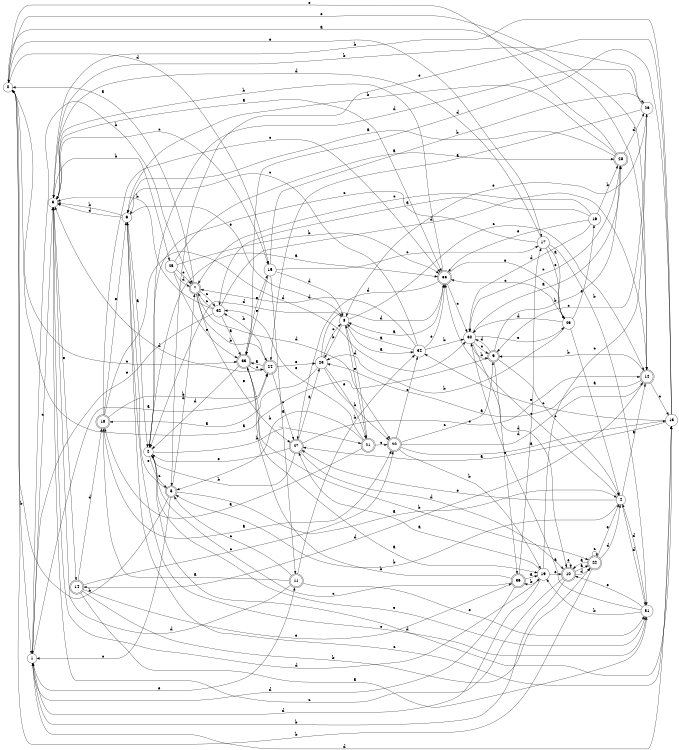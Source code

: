 digraph n30_3 {
__start0 [label="" shape="none"];

rankdir=LR;
size="8,5";

s0 [style="filled", color="black", fillcolor="white" shape="circle", label="0"];
s1 [style="filled", color="black", fillcolor="white" shape="circle", label="1"];
s2 [style="filled", color="black", fillcolor="white" shape="circle", label="2"];
s3 [style="filled", color="black", fillcolor="white" shape="circle", label="3"];
s4 [style="filled", color="black", fillcolor="white" shape="circle", label="4"];
s5 [style="rounded,filled", color="black", fillcolor="white" shape="doublecircle", label="5"];
s6 [style="filled", color="black", fillcolor="white" shape="circle", label="6"];
s7 [style="rounded,filled", color="black", fillcolor="white" shape="doublecircle", label="7"];
s8 [style="filled", color="black", fillcolor="white" shape="circle", label="8"];
s9 [style="rounded,filled", color="black", fillcolor="white" shape="doublecircle", label="9"];
s10 [style="rounded,filled", color="black", fillcolor="white" shape="doublecircle", label="10"];
s11 [style="rounded,filled", color="black", fillcolor="white" shape="doublecircle", label="11"];
s12 [style="rounded,filled", color="black", fillcolor="white" shape="doublecircle", label="12"];
s13 [style="filled", color="black", fillcolor="white" shape="circle", label="13"];
s14 [style="rounded,filled", color="black", fillcolor="white" shape="doublecircle", label="14"];
s15 [style="filled", color="black", fillcolor="white" shape="circle", label="15"];
s16 [style="filled", color="black", fillcolor="white" shape="circle", label="16"];
s17 [style="filled", color="black", fillcolor="white" shape="circle", label="17"];
s18 [style="rounded,filled", color="black", fillcolor="white" shape="doublecircle", label="18"];
s19 [style="filled", color="black", fillcolor="white" shape="circle", label="19"];
s20 [style="rounded,filled", color="black", fillcolor="white" shape="doublecircle", label="20"];
s21 [style="rounded,filled", color="black", fillcolor="white" shape="doublecircle", label="21"];
s22 [style="rounded,filled", color="black", fillcolor="white" shape="doublecircle", label="22"];
s23 [style="filled", color="black", fillcolor="white" shape="circle", label="23"];
s24 [style="rounded,filled", color="black", fillcolor="white" shape="doublecircle", label="24"];
s25 [style="filled", color="black", fillcolor="white" shape="circle", label="25"];
s26 [style="filled", color="black", fillcolor="white" shape="circle", label="26"];
s27 [style="rounded,filled", color="black", fillcolor="white" shape="doublecircle", label="27"];
s28 [style="rounded,filled", color="black", fillcolor="white" shape="doublecircle", label="28"];
s29 [style="filled", color="black", fillcolor="white" shape="circle", label="29"];
s30 [style="filled", color="black", fillcolor="white" shape="circle", label="30"];
s31 [style="filled", color="black", fillcolor="white" shape="circle", label="31"];
s32 [style="filled", color="black", fillcolor="white" shape="circle", label="32"];
s33 [style="rounded,filled", color="black", fillcolor="white" shape="doublecircle", label="33"];
s34 [style="filled", color="black", fillcolor="white" shape="circle", label="34"];
s35 [style="rounded,filled", color="black", fillcolor="white" shape="doublecircle", label="35"];
s36 [style="rounded,filled", color="black", fillcolor="white" shape="doublecircle", label="36"];
s0 -> s12 [label="a"];
s0 -> s1 [label="b"];
s0 -> s33 [label="c"];
s0 -> s15 [label="d"];
s0 -> s17 [label="e"];
s1 -> s24 [label="a"];
s1 -> s7 [label="b"];
s1 -> s3 [label="c"];
s1 -> s13 [label="d"];
s1 -> s11 [label="e"];
s2 -> s35 [label="a"];
s2 -> s21 [label="b"];
s2 -> s5 [label="c"];
s2 -> s13 [label="d"];
s2 -> s31 [label="e"];
s3 -> s35 [label="a"];
s3 -> s25 [label="b"];
s3 -> s15 [label="c"];
s3 -> s19 [label="d"];
s3 -> s14 [label="e"];
s4 -> s12 [label="a"];
s4 -> s5 [label="b"];
s4 -> s35 [label="c"];
s4 -> s31 [label="d"];
s4 -> s27 [label="e"];
s5 -> s4 [label="a"];
s5 -> s0 [label="b"];
s5 -> s1 [label="c"];
s5 -> s7 [label="d"];
s5 -> s6 [label="e"];
s6 -> s2 [label="a"];
s6 -> s3 [label="b"];
s6 -> s13 [label="c"];
s6 -> s3 [label="d"];
s6 -> s8 [label="e"];
s7 -> s0 [label="a"];
s7 -> s24 [label="b"];
s7 -> s32 [label="c"];
s7 -> s20 [label="d"];
s7 -> s27 [label="e"];
s8 -> s34 [label="a"];
s8 -> s23 [label="b"];
s8 -> s12 [label="c"];
s8 -> s2 [label="d"];
s8 -> s21 [label="e"];
s9 -> s0 [label="a"];
s9 -> s28 [label="b"];
s9 -> s4 [label="c"];
s9 -> s30 [label="d"];
s9 -> s36 [label="e"];
s10 -> s22 [label="a"];
s10 -> s1 [label="b"];
s10 -> s3 [label="c"];
s10 -> s22 [label="d"];
s10 -> s10 [label="e"];
s11 -> s18 [label="a"];
s11 -> s34 [label="b"];
s11 -> s5 [label="c"];
s11 -> s3 [label="d"];
s11 -> s31 [label="e"];
s12 -> s23 [label="a"];
s12 -> s9 [label="b"];
s12 -> s13 [label="c"];
s12 -> s14 [label="d"];
s12 -> s0 [label="e"];
s13 -> s27 [label="a"];
s13 -> s3 [label="b"];
s13 -> s34 [label="c"];
s13 -> s33 [label="d"];
s13 -> s5 [label="e"];
s14 -> s31 [label="a"];
s14 -> s22 [label="b"];
s14 -> s20 [label="c"];
s14 -> s18 [label="d"];
s14 -> s36 [label="e"];
s15 -> s11 [label="a"];
s15 -> s26 [label="b"];
s15 -> s17 [label="c"];
s15 -> s8 [label="d"];
s15 -> s33 [label="e"];
s16 -> s32 [label="a"];
s16 -> s28 [label="b"];
s16 -> s7 [label="c"];
s16 -> s30 [label="d"];
s16 -> s35 [label="e"];
s17 -> s29 [label="a"];
s17 -> s31 [label="b"];
s17 -> s2 [label="c"];
s17 -> s3 [label="d"];
s17 -> s29 [label="e"];
s18 -> s20 [label="a"];
s18 -> s24 [label="b"];
s18 -> s35 [label="c"];
s18 -> s30 [label="d"];
s18 -> s6 [label="e"];
s19 -> s27 [label="a"];
s19 -> s36 [label="b"];
s19 -> s26 [label="c"];
s19 -> s1 [label="d"];
s19 -> s10 [label="e"];
s20 -> s13 [label="a"];
s20 -> s19 [label="b"];
s20 -> s9 [label="c"];
s20 -> s12 [label="d"];
s20 -> s34 [label="e"];
s21 -> s18 [label="a"];
s21 -> s5 [label="b"];
s21 -> s20 [label="c"];
s21 -> s8 [label="d"];
s21 -> s32 [label="e"];
s22 -> s10 [label="a"];
s22 -> s0 [label="b"];
s22 -> s22 [label="c"];
s22 -> s4 [label="d"];
s22 -> s4 [label="e"];
s23 -> s18 [label="a"];
s23 -> s20 [label="b"];
s23 -> s8 [label="c"];
s23 -> s35 [label="d"];
s23 -> s21 [label="e"];
s24 -> s33 [label="a"];
s24 -> s32 [label="b"];
s24 -> s27 [label="c"];
s24 -> s3 [label="d"];
s24 -> s23 [label="e"];
s25 -> s28 [label="a"];
s25 -> s35 [label="b"];
s25 -> s7 [label="c"];
s25 -> s7 [label="d"];
s25 -> s33 [label="e"];
s26 -> s24 [label="a"];
s26 -> s3 [label="b"];
s26 -> s9 [label="c"];
s26 -> s2 [label="d"];
s26 -> s8 [label="e"];
s27 -> s23 [label="a"];
s27 -> s2 [label="b"];
s27 -> s12 [label="c"];
s27 -> s10 [label="d"];
s27 -> s2 [label="e"];
s28 -> s6 [label="a"];
s28 -> s6 [label="b"];
s28 -> s30 [label="c"];
s28 -> s26 [label="d"];
s28 -> s0 [label="e"];
s29 -> s4 [label="a"];
s29 -> s23 [label="b"];
s29 -> s35 [label="c"];
s29 -> s30 [label="d"];
s29 -> s16 [label="e"];
s30 -> s28 [label="a"];
s30 -> s9 [label="b"];
s30 -> s9 [label="c"];
s30 -> s10 [label="d"];
s30 -> s29 [label="e"];
s31 -> s30 [label="a"];
s31 -> s19 [label="b"];
s31 -> s6 [label="c"];
s31 -> s4 [label="d"];
s31 -> s10 [label="e"];
s32 -> s33 [label="a"];
s32 -> s3 [label="b"];
s32 -> s7 [label="c"];
s32 -> s12 [label="d"];
s32 -> s1 [label="e"];
s33 -> s19 [label="a"];
s33 -> s22 [label="b"];
s33 -> s24 [label="c"];
s33 -> s2 [label="d"];
s33 -> s15 [label="e"];
s34 -> s8 [label="a"];
s34 -> s30 [label="b"];
s34 -> s6 [label="c"];
s34 -> s7 [label="d"];
s34 -> s35 [label="e"];
s35 -> s8 [label="a"];
s35 -> s3 [label="b"];
s35 -> s30 [label="c"];
s35 -> s27 [label="d"];
s35 -> s29 [label="e"];
s36 -> s19 [label="a"];
s36 -> s33 [label="b"];
s36 -> s2 [label="c"];
s36 -> s1 [label="d"];
s36 -> s17 [label="e"];

}